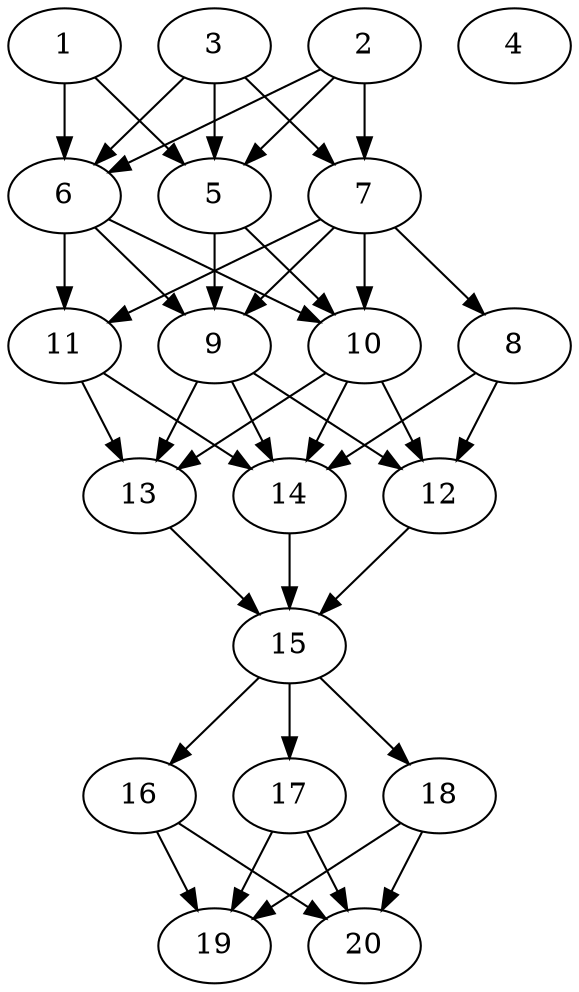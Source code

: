// DAG automatically generated by daggen at Tue Aug  6 16:20:30 2019
// ./daggen --dot -n 20 --ccr 0.5 --fat 0.4 --regular 0.5 --density 0.8 --mindata 5242880 --maxdata 52428800 
digraph G {
  1 [size="34648064", alpha="0.06", expect_size="17324032"] 
  1 -> 5 [size ="17324032"]
  1 -> 6 [size ="17324032"]
  2 [size="91973632", alpha="0.12", expect_size="45986816"] 
  2 -> 5 [size ="45986816"]
  2 -> 6 [size ="45986816"]
  2 -> 7 [size ="45986816"]
  3 [size="20105216", alpha="0.08", expect_size="10052608"] 
  3 -> 5 [size ="10052608"]
  3 -> 6 [size ="10052608"]
  3 -> 7 [size ="10052608"]
  4 [size="56627200", alpha="0.02", expect_size="28313600"] 
  5 [size="90757120", alpha="0.18", expect_size="45378560"] 
  5 -> 9 [size ="45378560"]
  5 -> 10 [size ="45378560"]
  6 [size="28762112", alpha="0.01", expect_size="14381056"] 
  6 -> 9 [size ="14381056"]
  6 -> 10 [size ="14381056"]
  6 -> 11 [size ="14381056"]
  7 [size="13905920", alpha="0.09", expect_size="6952960"] 
  7 -> 8 [size ="6952960"]
  7 -> 9 [size ="6952960"]
  7 -> 10 [size ="6952960"]
  7 -> 11 [size ="6952960"]
  8 [size="71165952", alpha="0.15", expect_size="35582976"] 
  8 -> 12 [size ="35582976"]
  8 -> 14 [size ="35582976"]
  9 [size="59738112", alpha="0.14", expect_size="29869056"] 
  9 -> 12 [size ="29869056"]
  9 -> 13 [size ="29869056"]
  9 -> 14 [size ="29869056"]
  10 [size="24915968", alpha="0.04", expect_size="12457984"] 
  10 -> 12 [size ="12457984"]
  10 -> 13 [size ="12457984"]
  10 -> 14 [size ="12457984"]
  11 [size="94885888", alpha="0.01", expect_size="47442944"] 
  11 -> 13 [size ="47442944"]
  11 -> 14 [size ="47442944"]
  12 [size="27869184", alpha="0.00", expect_size="13934592"] 
  12 -> 15 [size ="13934592"]
  13 [size="86829056", alpha="0.05", expect_size="43414528"] 
  13 -> 15 [size ="43414528"]
  14 [size="29732864", alpha="0.12", expect_size="14866432"] 
  14 -> 15 [size ="14866432"]
  15 [size="38653952", alpha="0.17", expect_size="19326976"] 
  15 -> 16 [size ="19326976"]
  15 -> 17 [size ="19326976"]
  15 -> 18 [size ="19326976"]
  16 [size="31002624", alpha="0.09", expect_size="15501312"] 
  16 -> 19 [size ="15501312"]
  16 -> 20 [size ="15501312"]
  17 [size="35129344", alpha="0.17", expect_size="17564672"] 
  17 -> 19 [size ="17564672"]
  17 -> 20 [size ="17564672"]
  18 [size="76554240", alpha="0.16", expect_size="38277120"] 
  18 -> 19 [size ="38277120"]
  18 -> 20 [size ="38277120"]
  19 [size="55050240", alpha="0.11", expect_size="27525120"] 
  20 [size="27238400", alpha="0.06", expect_size="13619200"] 
}
